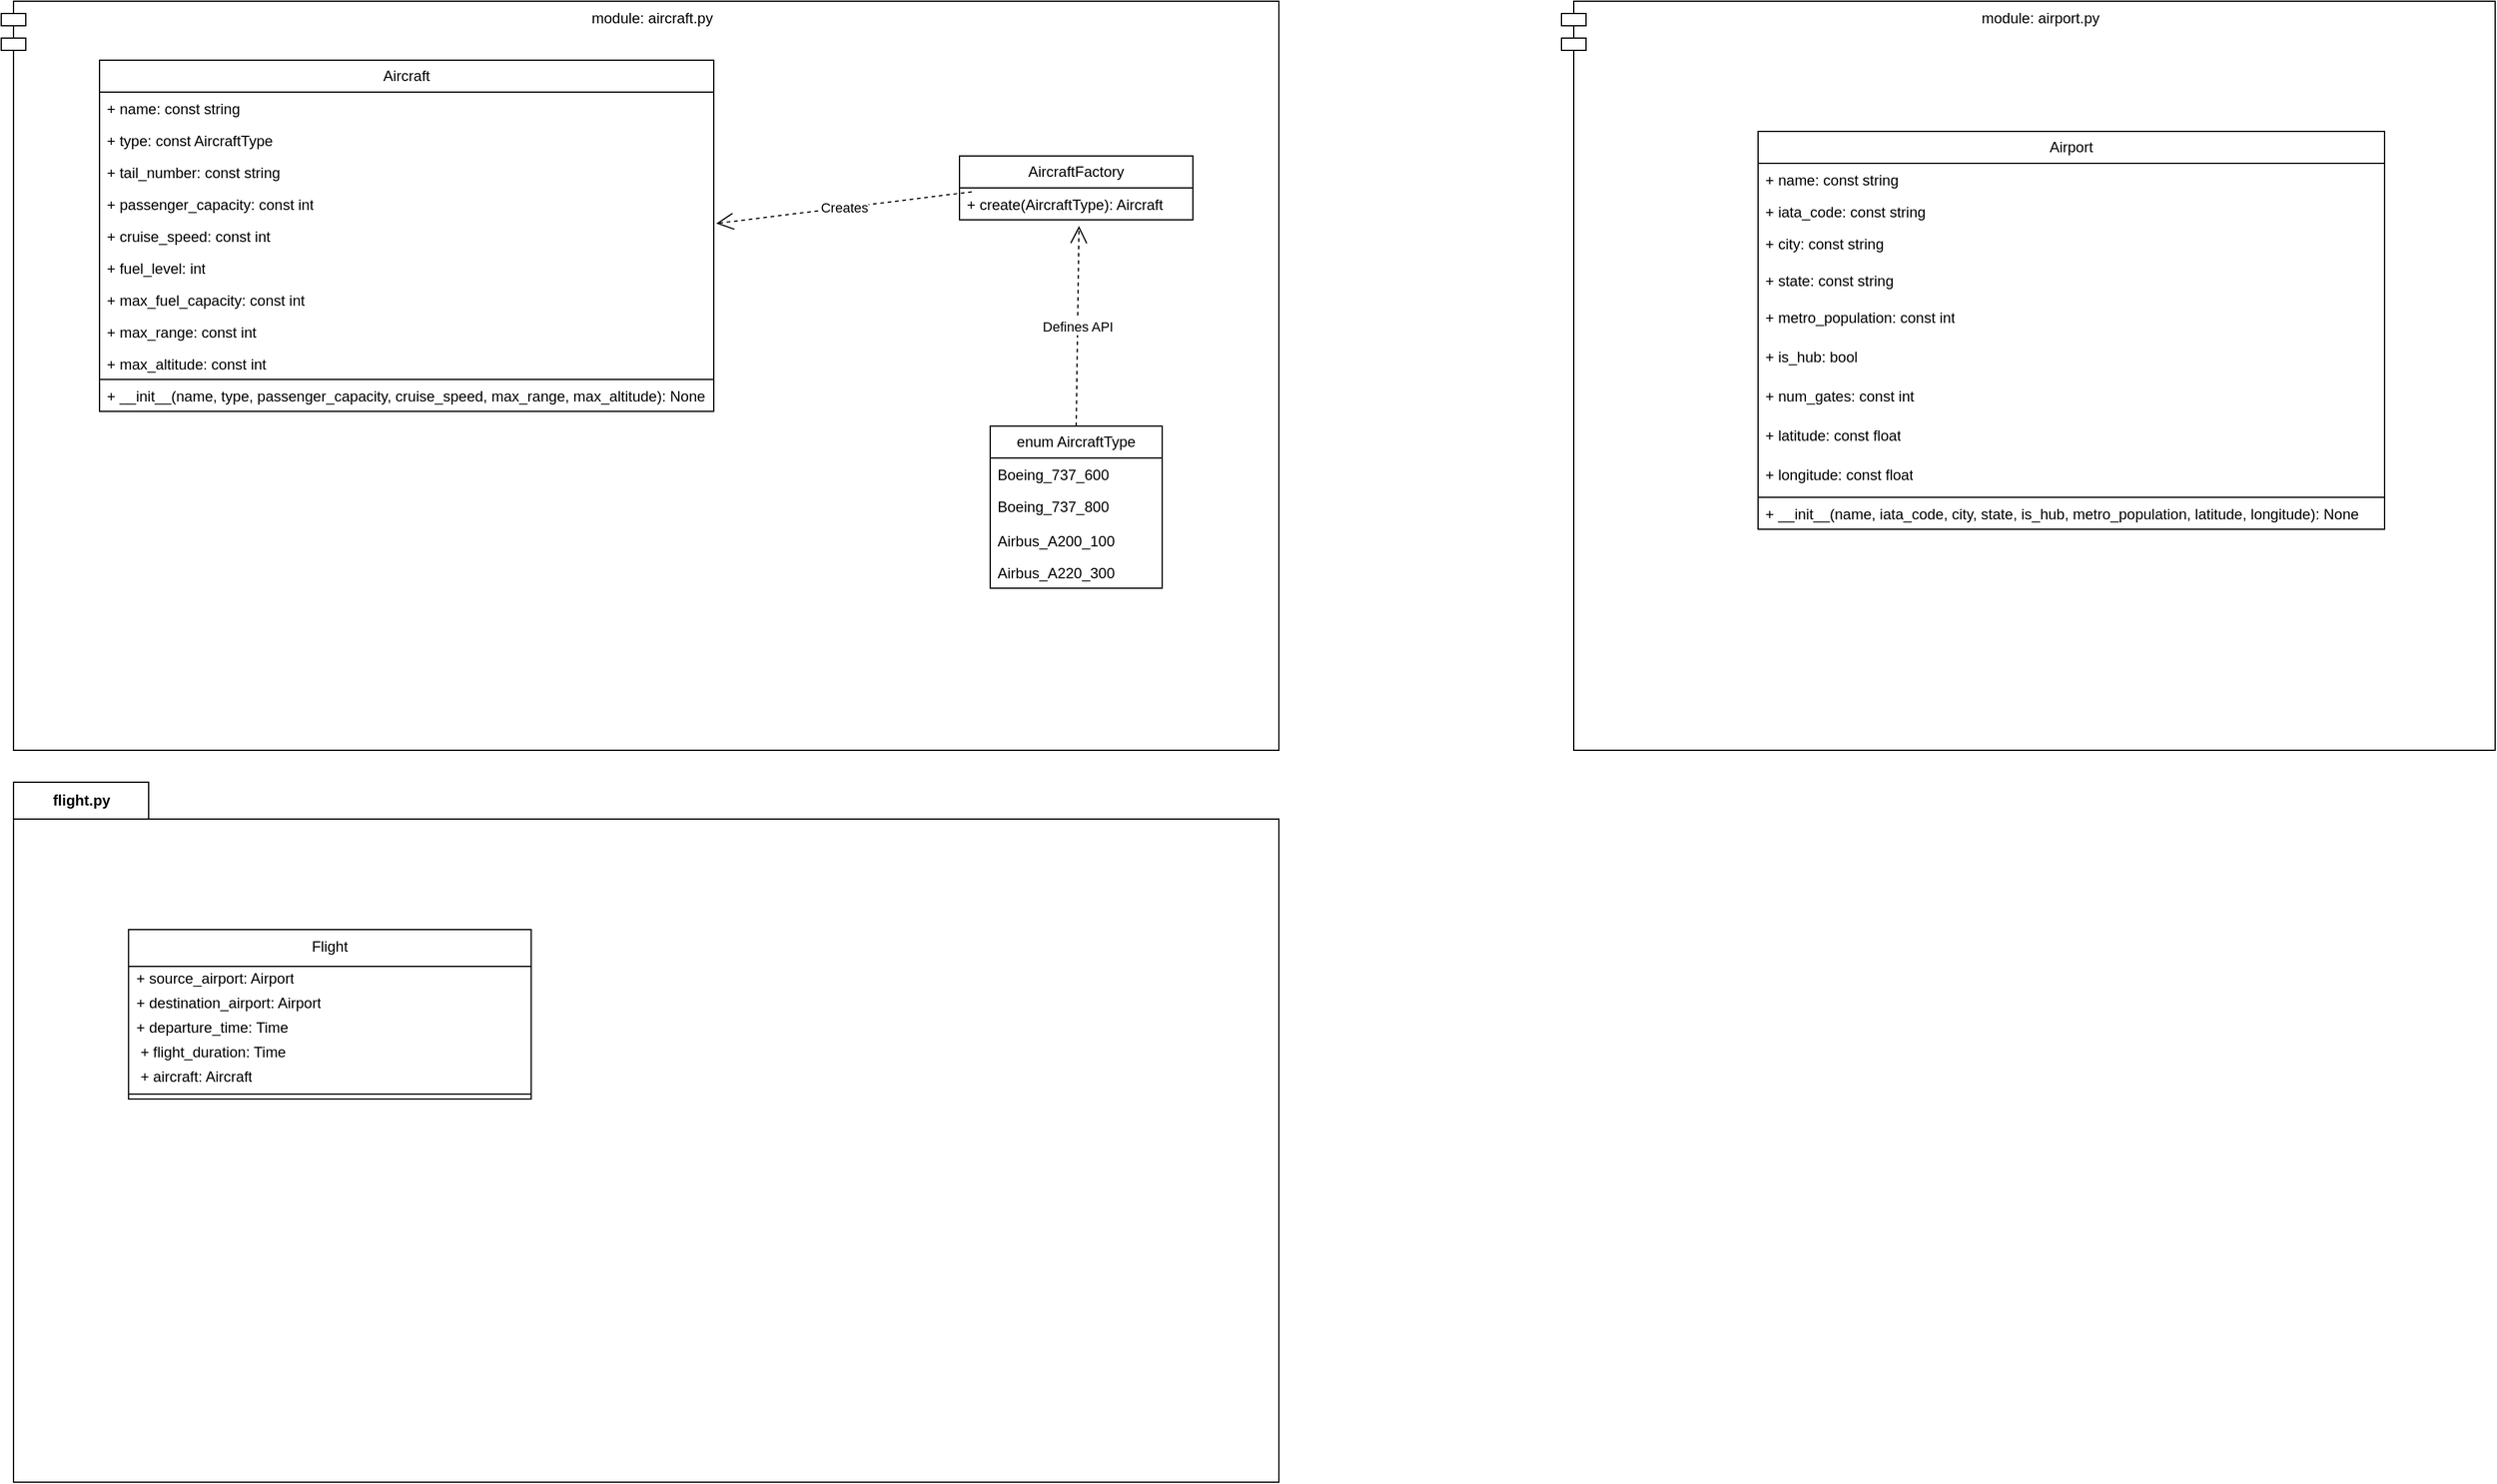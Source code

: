 <mxfile>
    <diagram id="C5RBs43oDa-KdzZeNtuy" name="Page-1">
        <mxGraphModel dx="3277" dy="907" grid="1" gridSize="10" guides="1" tooltips="1" connect="1" arrows="1" fold="1" page="1" pageScale="1" pageWidth="1200" pageHeight="1920" math="0" shadow="0">
            <root>
                <mxCell id="WIyWlLk6GJQsqaUBKTNV-0"/>
                <mxCell id="WIyWlLk6GJQsqaUBKTNV-1" parent="WIyWlLk6GJQsqaUBKTNV-0"/>
                <mxCell id="FBJqxQSfG6q5Dgu4mfyf-16" value="module: airport.py" style="shape=module;align=left;spacingLeft=20;align=center;verticalAlign=top;whiteSpace=wrap;html=1;" parent="WIyWlLk6GJQsqaUBKTNV-1" vertex="1">
                    <mxGeometry x="260" y="54" width="760" height="610" as="geometry"/>
                </mxCell>
                <mxCell id="FBJqxQSfG6q5Dgu4mfyf-5" value="module: aircraft.py" style="shape=module;align=left;spacingLeft=20;align=center;verticalAlign=top;whiteSpace=wrap;html=1;movable=1;resizable=1;rotatable=1;deletable=1;editable=1;locked=0;connectable=1;" parent="WIyWlLk6GJQsqaUBKTNV-1" vertex="1">
                    <mxGeometry x="-1010" y="54" width="1040" height="610" as="geometry"/>
                </mxCell>
                <mxCell id="iqvePdSqnSLNCN-937UF-0" value="Aircraft" style="swimlane;fontStyle=0;childLayout=stackLayout;horizontal=1;startSize=26;fillColor=none;horizontalStack=0;resizeParent=1;resizeParentMax=0;resizeLast=0;collapsible=1;marginBottom=0;whiteSpace=wrap;html=1;" parent="WIyWlLk6GJQsqaUBKTNV-1" vertex="1">
                    <mxGeometry x="-930" y="102" width="500" height="286" as="geometry"/>
                </mxCell>
                <mxCell id="iqvePdSqnSLNCN-937UF-1" value="+ name: const string" style="text;strokeColor=none;fillColor=none;align=left;verticalAlign=top;spacingLeft=4;spacingRight=4;overflow=hidden;rotatable=0;points=[[0,0.5],[1,0.5]];portConstraint=eastwest;whiteSpace=wrap;html=1;" parent="iqvePdSqnSLNCN-937UF-0" vertex="1">
                    <mxGeometry y="26" width="500" height="26" as="geometry"/>
                </mxCell>
                <mxCell id="2-22p67KsCmv7Br5WCcd-1" value="+ type: const AircraftType" style="text;strokeColor=none;fillColor=none;align=left;verticalAlign=top;spacingLeft=4;spacingRight=4;overflow=hidden;rotatable=0;points=[[0,0.5],[1,0.5]];portConstraint=eastwest;whiteSpace=wrap;html=1;" parent="iqvePdSqnSLNCN-937UF-0" vertex="1">
                    <mxGeometry y="52" width="500" height="26" as="geometry"/>
                </mxCell>
                <mxCell id="20" value="+ tail_number: const string" style="text;strokeColor=none;fillColor=none;align=left;verticalAlign=top;spacingLeft=4;spacingRight=4;overflow=hidden;rotatable=0;points=[[0,0.5],[1,0.5]];portConstraint=eastwest;whiteSpace=wrap;html=1;" vertex="1" parent="iqvePdSqnSLNCN-937UF-0">
                    <mxGeometry y="78" width="500" height="26" as="geometry"/>
                </mxCell>
                <mxCell id="iqvePdSqnSLNCN-937UF-2" value="+ passenger_capacity: const int" style="text;strokeColor=none;fillColor=none;align=left;verticalAlign=top;spacingLeft=4;spacingRight=4;overflow=hidden;rotatable=0;points=[[0,0.5],[1,0.5]];portConstraint=eastwest;whiteSpace=wrap;html=1;" parent="iqvePdSqnSLNCN-937UF-0" vertex="1">
                    <mxGeometry y="104" width="500" height="26" as="geometry"/>
                </mxCell>
                <mxCell id="2-22p67KsCmv7Br5WCcd-0" value="+ cruise_speed: const int" style="text;strokeColor=none;fillColor=none;align=left;verticalAlign=top;spacingLeft=4;spacingRight=4;overflow=hidden;rotatable=0;points=[[0,0.5],[1,0.5]];portConstraint=eastwest;whiteSpace=wrap;html=1;" parent="iqvePdSqnSLNCN-937UF-0" vertex="1">
                    <mxGeometry y="130" width="500" height="26" as="geometry"/>
                </mxCell>
                <mxCell id="6XMd4bnJF70WychvztIt-2" value="+ fuel_level: int" style="text;strokeColor=none;fillColor=none;align=left;verticalAlign=top;spacingLeft=4;spacingRight=4;overflow=hidden;rotatable=0;points=[[0,0.5],[1,0.5]];portConstraint=eastwest;whiteSpace=wrap;html=1;" parent="iqvePdSqnSLNCN-937UF-0" vertex="1">
                    <mxGeometry y="156" width="500" height="26" as="geometry"/>
                </mxCell>
                <mxCell id="6XMd4bnJF70WychvztIt-1" value="+ max_fuel_capacity: const int" style="text;strokeColor=none;fillColor=none;align=left;verticalAlign=top;spacingLeft=4;spacingRight=4;overflow=hidden;rotatable=0;points=[[0,0.5],[1,0.5]];portConstraint=eastwest;whiteSpace=wrap;html=1;" parent="iqvePdSqnSLNCN-937UF-0" vertex="1">
                    <mxGeometry y="182" width="500" height="26" as="geometry"/>
                </mxCell>
                <mxCell id="2-22p67KsCmv7Br5WCcd-2" value="+ max_range: const int" style="text;strokeColor=none;fillColor=none;align=left;verticalAlign=top;spacingLeft=4;spacingRight=4;overflow=hidden;rotatable=0;points=[[0,0.5],[1,0.5]];portConstraint=eastwest;whiteSpace=wrap;html=1;" parent="iqvePdSqnSLNCN-937UF-0" vertex="1">
                    <mxGeometry y="208" width="500" height="26" as="geometry"/>
                </mxCell>
                <mxCell id="iqvePdSqnSLNCN-937UF-3" value="+ max_altitude: const int" style="text;strokeColor=none;fillColor=none;align=left;verticalAlign=top;spacingLeft=4;spacingRight=4;overflow=hidden;rotatable=0;points=[[0,0.5],[1,0.5]];portConstraint=eastwest;whiteSpace=wrap;html=1;" parent="iqvePdSqnSLNCN-937UF-0" vertex="1">
                    <mxGeometry y="234" width="500" height="26" as="geometry"/>
                </mxCell>
                <mxCell id="2-22p67KsCmv7Br5WCcd-8" value="+ __init__(name, type, passenger_capacity, cruise_speed, max_range, max_altitude): None" style="text;strokeColor=default;fillColor=none;align=left;verticalAlign=top;spacingLeft=4;spacingRight=4;overflow=hidden;rotatable=0;points=[[0,0.5],[1,0.5]];portConstraint=eastwest;whiteSpace=wrap;html=1;" parent="iqvePdSqnSLNCN-937UF-0" vertex="1">
                    <mxGeometry y="260" width="500" height="26" as="geometry"/>
                </mxCell>
                <mxCell id="iqvePdSqnSLNCN-937UF-4" value="Airport" style="swimlane;fontStyle=0;childLayout=stackLayout;horizontal=1;startSize=26;fillColor=none;horizontalStack=0;resizeParent=1;resizeParentMax=0;resizeLast=0;collapsible=1;marginBottom=0;whiteSpace=wrap;html=1;" parent="WIyWlLk6GJQsqaUBKTNV-1" vertex="1">
                    <mxGeometry x="420" y="160" width="510" height="324" as="geometry"/>
                </mxCell>
                <mxCell id="iqvePdSqnSLNCN-937UF-5" value="+ name: const string" style="text;strokeColor=none;fillColor=none;align=left;verticalAlign=top;spacingLeft=4;spacingRight=4;overflow=hidden;rotatable=0;points=[[0,0.5],[1,0.5]];portConstraint=eastwest;whiteSpace=wrap;html=1;" parent="iqvePdSqnSLNCN-937UF-4" vertex="1">
                    <mxGeometry y="26" width="510" height="26" as="geometry"/>
                </mxCell>
                <mxCell id="iqvePdSqnSLNCN-937UF-6" value="+ iata_code: const string" style="text;strokeColor=none;fillColor=none;align=left;verticalAlign=top;spacingLeft=4;spacingRight=4;overflow=hidden;rotatable=0;points=[[0,0.5],[1,0.5]];portConstraint=eastwest;whiteSpace=wrap;html=1;" parent="iqvePdSqnSLNCN-937UF-4" vertex="1">
                    <mxGeometry y="52" width="510" height="26" as="geometry"/>
                </mxCell>
                <mxCell id="iqvePdSqnSLNCN-937UF-8" value="+ city: const string" style="text;strokeColor=none;fillColor=none;align=left;verticalAlign=top;spacingLeft=4;spacingRight=4;overflow=hidden;rotatable=0;points=[[0,0.5],[1,0.5]];portConstraint=eastwest;whiteSpace=wrap;html=1;" parent="iqvePdSqnSLNCN-937UF-4" vertex="1">
                    <mxGeometry y="78" width="510" height="30" as="geometry"/>
                </mxCell>
                <mxCell id="iqvePdSqnSLNCN-937UF-9" value="+ state: const string" style="text;strokeColor=none;fillColor=none;align=left;verticalAlign=top;spacingLeft=4;spacingRight=4;overflow=hidden;rotatable=0;points=[[0,0.5],[1,0.5]];portConstraint=eastwest;whiteSpace=wrap;html=1;" parent="iqvePdSqnSLNCN-937UF-4" vertex="1">
                    <mxGeometry y="108" width="510" height="30" as="geometry"/>
                </mxCell>
                <mxCell id="iqvePdSqnSLNCN-937UF-10" value="+ metro_population: const int" style="text;strokeColor=none;fillColor=none;align=left;verticalAlign=top;spacingLeft=4;spacingRight=4;overflow=hidden;rotatable=0;points=[[0,0.5],[1,0.5]];portConstraint=eastwest;whiteSpace=wrap;html=1;" parent="iqvePdSqnSLNCN-937UF-4" vertex="1">
                    <mxGeometry y="138" width="510" height="32" as="geometry"/>
                </mxCell>
                <mxCell id="iqvePdSqnSLNCN-937UF-34" value="+ is_hub: bool" style="text;strokeColor=none;fillColor=none;align=left;verticalAlign=top;spacingLeft=4;spacingRight=4;overflow=hidden;rotatable=0;points=[[0,0.5],[1,0.5]];portConstraint=eastwest;whiteSpace=wrap;html=1;" parent="iqvePdSqnSLNCN-937UF-4" vertex="1">
                    <mxGeometry y="170" width="510" height="32" as="geometry"/>
                </mxCell>
                <mxCell id="iqvePdSqnSLNCN-937UF-31" value="+ num_gates: const int" style="text;strokeColor=none;fillColor=none;align=left;verticalAlign=top;spacingLeft=4;spacingRight=4;overflow=hidden;rotatable=0;points=[[0,0.5],[1,0.5]];portConstraint=eastwest;whiteSpace=wrap;html=1;" parent="iqvePdSqnSLNCN-937UF-4" vertex="1">
                    <mxGeometry y="202" width="510" height="32" as="geometry"/>
                </mxCell>
                <mxCell id="iqvePdSqnSLNCN-937UF-12" value="+ latitude: const float" style="text;strokeColor=none;fillColor=none;align=left;verticalAlign=top;spacingLeft=4;spacingRight=4;overflow=hidden;rotatable=0;points=[[0,0.5],[1,0.5]];portConstraint=eastwest;whiteSpace=wrap;html=1;" parent="iqvePdSqnSLNCN-937UF-4" vertex="1">
                    <mxGeometry y="234" width="510" height="32" as="geometry"/>
                </mxCell>
                <mxCell id="iqvePdSqnSLNCN-937UF-13" value="+ longitude: const float" style="text;strokeColor=none;fillColor=none;align=left;verticalAlign=top;spacingLeft=4;spacingRight=4;overflow=hidden;rotatable=0;points=[[0,0.5],[1,0.5]];portConstraint=eastwest;whiteSpace=wrap;html=1;" parent="iqvePdSqnSLNCN-937UF-4" vertex="1">
                    <mxGeometry y="266" width="510" height="32" as="geometry"/>
                </mxCell>
                <mxCell id="iqvePdSqnSLNCN-937UF-30" value="+ __init__(name, iata_code, city, state, is_hub, metro_population, latitude, longitude): None" style="text;strokeColor=default;fillColor=none;align=left;verticalAlign=top;spacingLeft=4;spacingRight=4;overflow=hidden;rotatable=0;points=[[0,0.5],[1,0.5]];portConstraint=eastwest;whiteSpace=wrap;html=1;" parent="iqvePdSqnSLNCN-937UF-4" vertex="1">
                    <mxGeometry y="298" width="510" height="26" as="geometry"/>
                </mxCell>
                <mxCell id="FBJqxQSfG6q5Dgu4mfyf-0" value="enum AircraftType" style="swimlane;fontStyle=0;childLayout=stackLayout;horizontal=1;startSize=26;fillColor=none;horizontalStack=0;resizeParent=1;resizeParentMax=0;resizeLast=0;collapsible=1;marginBottom=0;whiteSpace=wrap;html=1;" parent="WIyWlLk6GJQsqaUBKTNV-1" vertex="1">
                    <mxGeometry x="-205" y="400" width="140" height="132" as="geometry"/>
                </mxCell>
                <mxCell id="FBJqxQSfG6q5Dgu4mfyf-1" value="Boeing_737_600" style="text;strokeColor=none;fillColor=none;align=left;verticalAlign=top;spacingLeft=4;spacingRight=4;overflow=hidden;rotatable=0;points=[[0,0.5],[1,0.5]];portConstraint=eastwest;whiteSpace=wrap;html=1;" parent="FBJqxQSfG6q5Dgu4mfyf-0" vertex="1">
                    <mxGeometry y="26" width="140" height="26" as="geometry"/>
                </mxCell>
                <mxCell id="FBJqxQSfG6q5Dgu4mfyf-2" value="Boeing_737_800" style="text;strokeColor=none;fillColor=none;align=left;verticalAlign=top;spacingLeft=4;spacingRight=4;overflow=hidden;rotatable=0;points=[[0,0.5],[1,0.5]];portConstraint=eastwest;whiteSpace=wrap;html=1;" parent="FBJqxQSfG6q5Dgu4mfyf-0" vertex="1">
                    <mxGeometry y="52" width="140" height="28" as="geometry"/>
                </mxCell>
                <mxCell id="FBJqxQSfG6q5Dgu4mfyf-4" value="Airbus_A200_100" style="text;strokeColor=none;fillColor=none;align=left;verticalAlign=top;spacingLeft=4;spacingRight=4;overflow=hidden;rotatable=0;points=[[0,0.5],[1,0.5]];portConstraint=eastwest;whiteSpace=wrap;html=1;" parent="FBJqxQSfG6q5Dgu4mfyf-0" vertex="1">
                    <mxGeometry y="80" width="140" height="26" as="geometry"/>
                </mxCell>
                <mxCell id="FBJqxQSfG6q5Dgu4mfyf-3" value="Airbus_A220_300" style="text;strokeColor=none;fillColor=none;align=left;verticalAlign=top;spacingLeft=4;spacingRight=4;overflow=hidden;rotatable=0;points=[[0,0.5],[1,0.5]];portConstraint=eastwest;whiteSpace=wrap;html=1;" parent="FBJqxQSfG6q5Dgu4mfyf-0" vertex="1">
                    <mxGeometry y="106" width="140" height="26" as="geometry"/>
                </mxCell>
                <mxCell id="FBJqxQSfG6q5Dgu4mfyf-6" value="AircraftFactory" style="swimlane;fontStyle=0;childLayout=stackLayout;horizontal=1;startSize=26;fillColor=none;horizontalStack=0;resizeParent=1;resizeParentMax=0;resizeLast=0;collapsible=1;marginBottom=0;whiteSpace=wrap;html=1;" parent="WIyWlLk6GJQsqaUBKTNV-1" vertex="1">
                    <mxGeometry x="-230" y="180" width="190" height="52" as="geometry"/>
                </mxCell>
                <mxCell id="FBJqxQSfG6q5Dgu4mfyf-7" value="+ create(AircraftType): Aircraft" style="text;strokeColor=none;fillColor=none;align=left;verticalAlign=top;spacingLeft=4;spacingRight=4;overflow=hidden;rotatable=0;points=[[0,0.5],[1,0.5]];portConstraint=eastwest;whiteSpace=wrap;html=1;" parent="FBJqxQSfG6q5Dgu4mfyf-6" vertex="1">
                    <mxGeometry y="26" width="190" height="26" as="geometry"/>
                </mxCell>
                <mxCell id="FBJqxQSfG6q5Dgu4mfyf-15" value="&lt;div&gt;Defines API&lt;/div&gt;" style="endArrow=open;endSize=12;dashed=1;html=1;rounded=0;exitX=0.5;exitY=0;exitDx=0;exitDy=0;entryX=0.512;entryY=1.192;entryDx=0;entryDy=0;entryPerimeter=0;" parent="WIyWlLk6GJQsqaUBKTNV-1" source="FBJqxQSfG6q5Dgu4mfyf-0" target="FBJqxQSfG6q5Dgu4mfyf-7" edge="1">
                    <mxGeometry width="160" relative="1" as="geometry">
                        <mxPoint x="-140" y="310" as="sourcePoint"/>
                        <mxPoint x="20" y="310" as="targetPoint"/>
                    </mxGeometry>
                </mxCell>
                <mxCell id="2-22p67KsCmv7Br5WCcd-5" value="&lt;div&gt;Creates&lt;/div&gt;" style="endArrow=open;endSize=12;dashed=1;html=1;rounded=0;entryX=1.004;entryY=0.115;entryDx=0;entryDy=0;entryPerimeter=0;" parent="WIyWlLk6GJQsqaUBKTNV-1" target="2-22p67KsCmv7Br5WCcd-0" edge="1">
                    <mxGeometry width="160" relative="1" as="geometry">
                        <mxPoint x="-220" y="209.217" as="sourcePoint"/>
                        <mxPoint x="-300" y="232" as="targetPoint"/>
                    </mxGeometry>
                </mxCell>
                <mxCell id="21" value="flight.py" style="shape=folder;fontStyle=1;tabWidth=110;tabHeight=30;tabPosition=left;html=1;boundedLbl=1;labelInHeader=1;container=1;collapsible=0;" vertex="1" parent="WIyWlLk6GJQsqaUBKTNV-1">
                    <mxGeometry x="-1000" y="690" width="1030" height="570" as="geometry"/>
                </mxCell>
                <mxCell id="22" value="" style="html=1;strokeColor=none;resizeWidth=1;resizeHeight=1;fillColor=none;part=1;connectable=0;allowArrows=0;deletable=0;" vertex="1" parent="21">
                    <mxGeometry width="1030" height="399" relative="1" as="geometry">
                        <mxPoint y="30" as="offset"/>
                    </mxGeometry>
                </mxCell>
                <mxCell id="23" value="Flight" style="swimlane;fontStyle=0;align=center;verticalAlign=top;childLayout=stackLayout;horizontal=1;startSize=30;horizontalStack=0;resizeParent=1;resizeParentMax=0;resizeLast=0;collapsible=0;marginBottom=0;html=1;" vertex="1" parent="21">
                    <mxGeometry x="93.636" y="120" width="327.727" height="138" as="geometry"/>
                </mxCell>
                <mxCell id="24" value="+ source_airport: Airport" style="text;html=1;strokeColor=none;fillColor=none;align=left;verticalAlign=middle;spacingLeft=4;spacingRight=4;overflow=hidden;rotatable=0;points=[[0,0.5],[1,0.5]];portConstraint=eastwest;" vertex="1" parent="23">
                    <mxGeometry y="30" width="327.727" height="20" as="geometry"/>
                </mxCell>
                <mxCell id="25" value="+ destination_airport: Airport" style="text;html=1;strokeColor=none;fillColor=none;align=left;verticalAlign=middle;spacingLeft=4;spacingRight=4;overflow=hidden;rotatable=0;points=[[0,0.5],[1,0.5]];portConstraint=eastwest;" vertex="1" parent="23">
                    <mxGeometry y="50" width="327.727" height="20" as="geometry"/>
                </mxCell>
                <mxCell id="26" value="+ departure_time: Time" style="text;html=1;strokeColor=none;fillColor=none;align=left;verticalAlign=middle;spacingLeft=4;spacingRight=4;overflow=hidden;rotatable=0;points=[[0,0.5],[1,0.5]];portConstraint=eastwest;" vertex="1" parent="23">
                    <mxGeometry y="70" width="327.727" height="20" as="geometry"/>
                </mxCell>
                <mxCell id="27" value="&amp;nbsp;+ flight_duration: Time" style="text;html=1;strokeColor=none;fillColor=none;align=left;verticalAlign=middle;spacingLeft=4;spacingRight=4;overflow=hidden;rotatable=0;points=[[0,0.5],[1,0.5]];portConstraint=eastwest;" vertex="1" parent="23">
                    <mxGeometry y="90" width="327.727" height="20" as="geometry"/>
                </mxCell>
                <mxCell id="28" value="&amp;nbsp;+ aircraft: Aircraft" style="text;html=1;strokeColor=none;fillColor=none;align=left;verticalAlign=middle;spacingLeft=4;spacingRight=4;overflow=hidden;rotatable=0;points=[[0,0.5],[1,0.5]];portConstraint=eastwest;" vertex="1" parent="23">
                    <mxGeometry y="110" width="327.727" height="20" as="geometry"/>
                </mxCell>
                <mxCell id="31" value="" style="line;strokeWidth=1;fillColor=none;align=left;verticalAlign=middle;spacingTop=-1;spacingLeft=3;spacingRight=3;rotatable=0;labelPosition=right;points=[];portConstraint=eastwest;" vertex="1" parent="23">
                    <mxGeometry y="130" width="327.727" height="8" as="geometry"/>
                </mxCell>
            </root>
        </mxGraphModel>
    </diagram>
</mxfile>